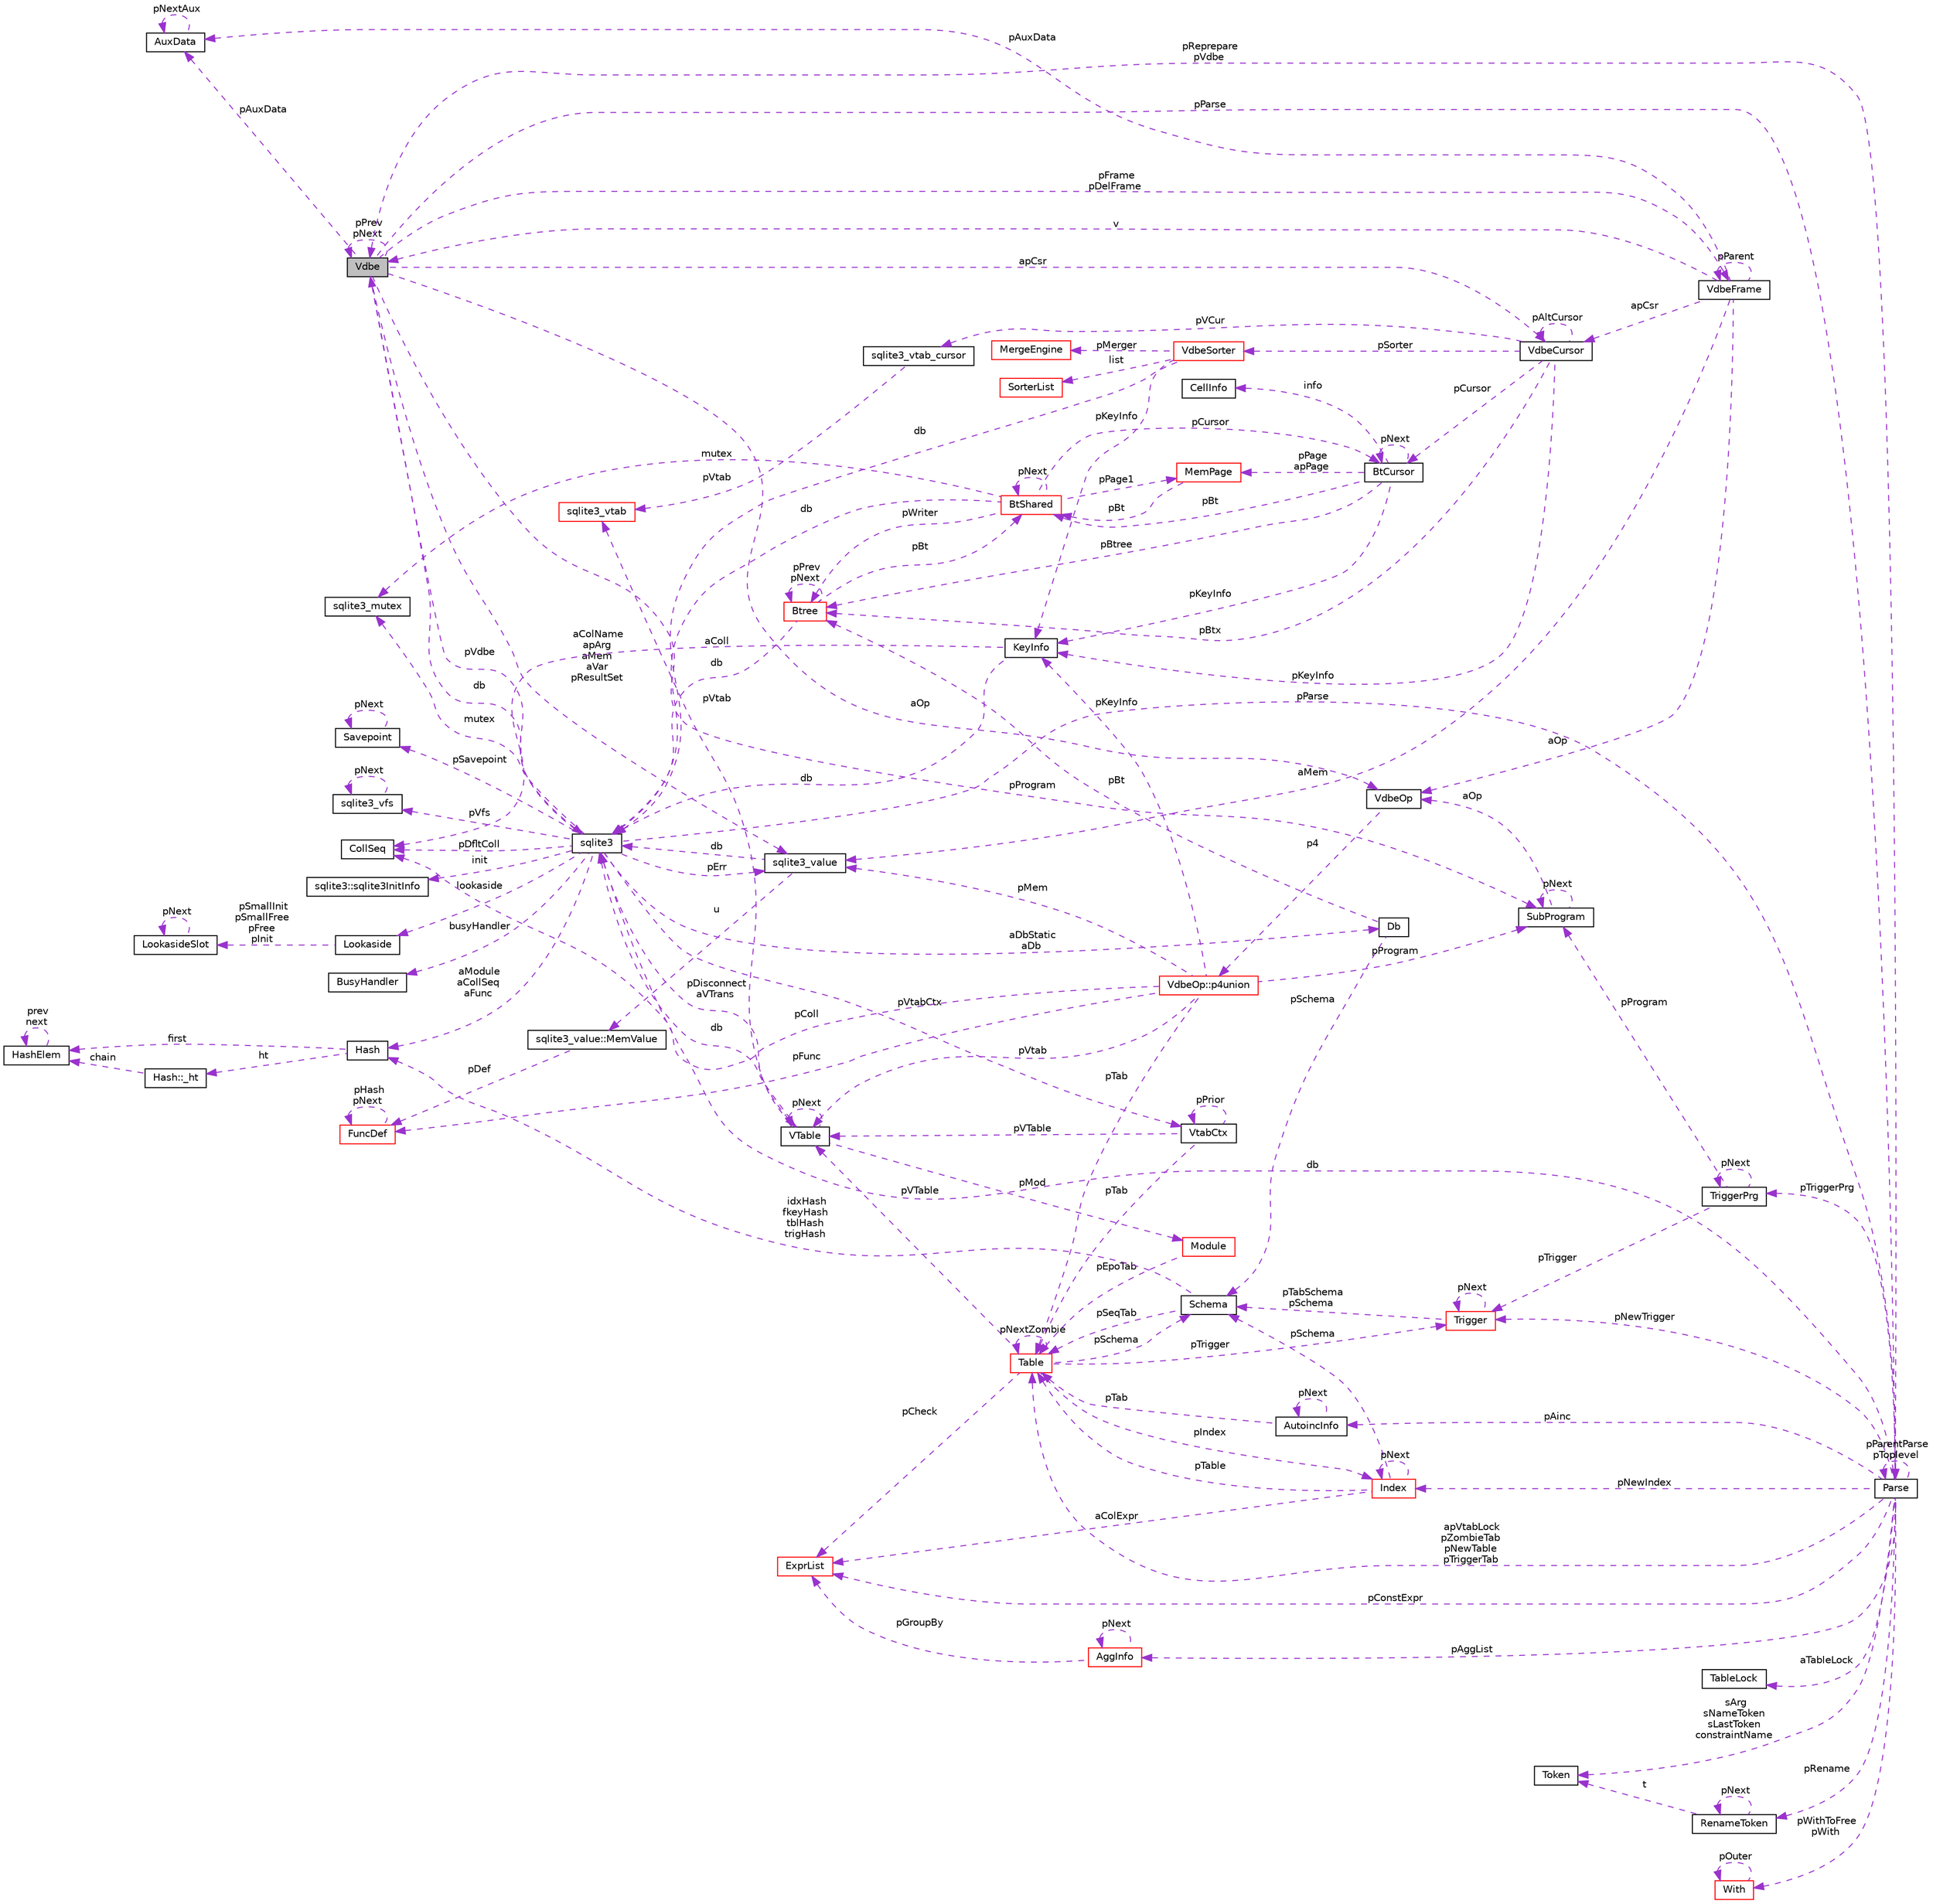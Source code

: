 digraph "Vdbe"
{
 // LATEX_PDF_SIZE
  edge [fontname="Helvetica",fontsize="10",labelfontname="Helvetica",labelfontsize="10"];
  node [fontname="Helvetica",fontsize="10",shape=record];
  rankdir="LR";
  Node1 [label="Vdbe",height=0.2,width=0.4,color="black", fillcolor="grey75", style="filled", fontcolor="black",tooltip=" "];
  Node1 -> Node1 [dir="back",color="darkorchid3",fontsize="10",style="dashed",label=" pPrev\npNext" ,fontname="Helvetica"];
  Node2 -> Node1 [dir="back",color="darkorchid3",fontsize="10",style="dashed",label=" db" ,fontname="Helvetica"];
  Node2 [label="sqlite3",height=0.2,width=0.4,color="black", fillcolor="white", style="filled",URL="$structsqlite3.html",tooltip=" "];
  Node1 -> Node2 [dir="back",color="darkorchid3",fontsize="10",style="dashed",label=" pVdbe" ,fontname="Helvetica"];
  Node3 -> Node2 [dir="back",color="darkorchid3",fontsize="10",style="dashed",label=" pSavepoint" ,fontname="Helvetica"];
  Node3 [label="Savepoint",height=0.2,width=0.4,color="black", fillcolor="white", style="filled",URL="$structSavepoint.html",tooltip=" "];
  Node3 -> Node3 [dir="back",color="darkorchid3",fontsize="10",style="dashed",label=" pNext" ,fontname="Helvetica"];
  Node4 -> Node2 [dir="back",color="darkorchid3",fontsize="10",style="dashed",label=" lookaside" ,fontname="Helvetica"];
  Node4 [label="Lookaside",height=0.2,width=0.4,color="black", fillcolor="white", style="filled",URL="$structLookaside.html",tooltip=" "];
  Node5 -> Node4 [dir="back",color="darkorchid3",fontsize="10",style="dashed",label=" pSmallInit\npSmallFree\npFree\npInit" ,fontname="Helvetica"];
  Node5 [label="LookasideSlot",height=0.2,width=0.4,color="black", fillcolor="white", style="filled",URL="$structLookasideSlot.html",tooltip=" "];
  Node5 -> Node5 [dir="back",color="darkorchid3",fontsize="10",style="dashed",label=" pNext" ,fontname="Helvetica"];
  Node6 -> Node2 [dir="back",color="darkorchid3",fontsize="10",style="dashed",label=" pErr" ,fontname="Helvetica"];
  Node6 [label="sqlite3_value",height=0.2,width=0.4,color="black", fillcolor="white", style="filled",URL="$structsqlite3__value.html",tooltip=" "];
  Node2 -> Node6 [dir="back",color="darkorchid3",fontsize="10",style="dashed",label=" db" ,fontname="Helvetica"];
  Node7 -> Node6 [dir="back",color="darkorchid3",fontsize="10",style="dashed",label=" u" ,fontname="Helvetica"];
  Node7 [label="sqlite3_value::MemValue",height=0.2,width=0.4,color="black", fillcolor="white", style="filled",URL="$unionsqlite3__value_1_1MemValue.html",tooltip=" "];
  Node8 -> Node7 [dir="back",color="darkorchid3",fontsize="10",style="dashed",label=" pDef" ,fontname="Helvetica"];
  Node8 [label="FuncDef",height=0.2,width=0.4,color="red", fillcolor="white", style="filled",URL="$structFuncDef.html",tooltip=" "];
  Node8 -> Node8 [dir="back",color="darkorchid3",fontsize="10",style="dashed",label=" pHash\npNext" ,fontname="Helvetica"];
  Node10 -> Node2 [dir="back",color="darkorchid3",fontsize="10",style="dashed",label=" mutex" ,fontname="Helvetica"];
  Node10 [label="sqlite3_mutex",height=0.2,width=0.4,color="black", fillcolor="white", style="filled",URL="$structsqlite3__mutex.html",tooltip=" "];
  Node11 -> Node2 [dir="back",color="darkorchid3",fontsize="10",style="dashed",label=" pVfs" ,fontname="Helvetica"];
  Node11 [label="sqlite3_vfs",height=0.2,width=0.4,color="black", fillcolor="white", style="filled",URL="$structsqlite3__vfs.html",tooltip=" "];
  Node11 -> Node11 [dir="back",color="darkorchid3",fontsize="10",style="dashed",label=" pNext" ,fontname="Helvetica"];
  Node12 -> Node2 [dir="back",color="darkorchid3",fontsize="10",style="dashed",label=" init" ,fontname="Helvetica"];
  Node12 [label="sqlite3::sqlite3InitInfo",height=0.2,width=0.4,color="black", fillcolor="white", style="filled",URL="$structsqlite3_1_1sqlite3InitInfo.html",tooltip=" "];
  Node13 -> Node2 [dir="back",color="darkorchid3",fontsize="10",style="dashed",label=" busyHandler" ,fontname="Helvetica"];
  Node13 [label="BusyHandler",height=0.2,width=0.4,color="black", fillcolor="white", style="filled",URL="$structBusyHandler.html",tooltip=" "];
  Node14 -> Node2 [dir="back",color="darkorchid3",fontsize="10",style="dashed",label=" pVtabCtx" ,fontname="Helvetica"];
  Node14 [label="VtabCtx",height=0.2,width=0.4,color="black", fillcolor="white", style="filled",URL="$structVtabCtx.html",tooltip=" "];
  Node14 -> Node14 [dir="back",color="darkorchid3",fontsize="10",style="dashed",label=" pPrior" ,fontname="Helvetica"];
  Node15 -> Node14 [dir="back",color="darkorchid3",fontsize="10",style="dashed",label=" pVTable" ,fontname="Helvetica"];
  Node15 [label="VTable",height=0.2,width=0.4,color="black", fillcolor="white", style="filled",URL="$structVTable.html",tooltip=" "];
  Node2 -> Node15 [dir="back",color="darkorchid3",fontsize="10",style="dashed",label=" db" ,fontname="Helvetica"];
  Node15 -> Node15 [dir="back",color="darkorchid3",fontsize="10",style="dashed",label=" pNext" ,fontname="Helvetica"];
  Node16 -> Node15 [dir="back",color="darkorchid3",fontsize="10",style="dashed",label=" pMod" ,fontname="Helvetica"];
  Node16 [label="Module",height=0.2,width=0.4,color="red", fillcolor="white", style="filled",URL="$structModule.html",tooltip=" "];
  Node18 -> Node16 [dir="back",color="darkorchid3",fontsize="10",style="dashed",label=" pEpoTab" ,fontname="Helvetica"];
  Node18 [label="Table",height=0.2,width=0.4,color="red", fillcolor="white", style="filled",URL="$structTable.html",tooltip=" "];
  Node19 -> Node18 [dir="back",color="darkorchid3",fontsize="10",style="dashed",label=" pSchema" ,fontname="Helvetica"];
  Node19 [label="Schema",height=0.2,width=0.4,color="black", fillcolor="white", style="filled",URL="$structSchema.html",tooltip=" "];
  Node18 -> Node19 [dir="back",color="darkorchid3",fontsize="10",style="dashed",label=" pSeqTab" ,fontname="Helvetica"];
  Node20 -> Node19 [dir="back",color="darkorchid3",fontsize="10",style="dashed",label=" idxHash\nfkeyHash\ntblHash\ntrigHash" ,fontname="Helvetica"];
  Node20 [label="Hash",height=0.2,width=0.4,color="black", fillcolor="white", style="filled",URL="$structHash.html",tooltip=" "];
  Node21 -> Node20 [dir="back",color="darkorchid3",fontsize="10",style="dashed",label=" ht" ,fontname="Helvetica"];
  Node21 [label="Hash::_ht",height=0.2,width=0.4,color="black", fillcolor="white", style="filled",URL="$structHash_1_1__ht.html",tooltip=" "];
  Node22 -> Node21 [dir="back",color="darkorchid3",fontsize="10",style="dashed",label=" chain" ,fontname="Helvetica"];
  Node22 [label="HashElem",height=0.2,width=0.4,color="black", fillcolor="white", style="filled",URL="$structHashElem.html",tooltip=" "];
  Node22 -> Node22 [dir="back",color="darkorchid3",fontsize="10",style="dashed",label=" prev\nnext" ,fontname="Helvetica"];
  Node22 -> Node20 [dir="back",color="darkorchid3",fontsize="10",style="dashed",label=" first" ,fontname="Helvetica"];
  Node15 -> Node18 [dir="back",color="darkorchid3",fontsize="10",style="dashed",label=" pVTable" ,fontname="Helvetica"];
  Node18 -> Node18 [dir="back",color="darkorchid3",fontsize="10",style="dashed",label=" pNextZombie" ,fontname="Helvetica"];
  Node41 -> Node18 [dir="back",color="darkorchid3",fontsize="10",style="dashed",label=" pTrigger" ,fontname="Helvetica"];
  Node41 [label="Trigger",height=0.2,width=0.4,color="red", fillcolor="white", style="filled",URL="$structTrigger.html",tooltip=" "];
  Node19 -> Node41 [dir="back",color="darkorchid3",fontsize="10",style="dashed",label=" pTabSchema\npSchema" ,fontname="Helvetica"];
  Node41 -> Node41 [dir="back",color="darkorchid3",fontsize="10",style="dashed",label=" pNext" ,fontname="Helvetica"];
  Node28 -> Node18 [dir="back",color="darkorchid3",fontsize="10",style="dashed",label=" pCheck" ,fontname="Helvetica"];
  Node28 [label="ExprList",height=0.2,width=0.4,color="red", fillcolor="white", style="filled",URL="$structExprList.html",tooltip=" "];
  Node37 -> Node18 [dir="back",color="darkorchid3",fontsize="10",style="dashed",label=" pIndex" ,fontname="Helvetica"];
  Node37 [label="Index",height=0.2,width=0.4,color="red", fillcolor="white", style="filled",URL="$structIndex.html",tooltip=" "];
  Node19 -> Node37 [dir="back",color="darkorchid3",fontsize="10",style="dashed",label=" pSchema" ,fontname="Helvetica"];
  Node18 -> Node37 [dir="back",color="darkorchid3",fontsize="10",style="dashed",label=" pTable" ,fontname="Helvetica"];
  Node28 -> Node37 [dir="back",color="darkorchid3",fontsize="10",style="dashed",label=" aColExpr" ,fontname="Helvetica"];
  Node37 -> Node37 [dir="back",color="darkorchid3",fontsize="10",style="dashed",label=" pNext" ,fontname="Helvetica"];
  Node44 -> Node15 [dir="back",color="darkorchid3",fontsize="10",style="dashed",label=" pVtab" ,fontname="Helvetica"];
  Node44 [label="sqlite3_vtab",height=0.2,width=0.4,color="red", fillcolor="white", style="filled",URL="$structsqlite3__vtab.html",tooltip=" "];
  Node18 -> Node14 [dir="back",color="darkorchid3",fontsize="10",style="dashed",label=" pTab" ,fontname="Helvetica"];
  Node45 -> Node2 [dir="back",color="darkorchid3",fontsize="10",style="dashed",label=" pDfltColl" ,fontname="Helvetica"];
  Node45 [label="CollSeq",height=0.2,width=0.4,color="black", fillcolor="white", style="filled",URL="$structCollSeq.html",tooltip=" "];
  Node15 -> Node2 [dir="back",color="darkorchid3",fontsize="10",style="dashed",label=" pDisconnect\naVTrans" ,fontname="Helvetica"];
  Node46 -> Node2 [dir="back",color="darkorchid3",fontsize="10",style="dashed",label=" aDbStatic\naDb" ,fontname="Helvetica"];
  Node46 [label="Db",height=0.2,width=0.4,color="black", fillcolor="white", style="filled",URL="$structDb.html",tooltip=" "];
  Node19 -> Node46 [dir="back",color="darkorchid3",fontsize="10",style="dashed",label=" pSchema" ,fontname="Helvetica"];
  Node47 -> Node46 [dir="back",color="darkorchid3",fontsize="10",style="dashed",label=" pBt" ,fontname="Helvetica"];
  Node47 [label="Btree",height=0.2,width=0.4,color="red", fillcolor="white", style="filled",URL="$structBtree.html",tooltip=" "];
  Node48 -> Node47 [dir="back",color="darkorchid3",fontsize="10",style="dashed",label=" pBt" ,fontname="Helvetica"];
  Node48 [label="BtShared",height=0.2,width=0.4,color="red", fillcolor="white", style="filled",URL="$structBtShared.html",tooltip=" "];
  Node49 -> Node48 [dir="back",color="darkorchid3",fontsize="10",style="dashed",label=" pCursor" ,fontname="Helvetica"];
  Node49 [label="BtCursor",height=0.2,width=0.4,color="black", fillcolor="white", style="filled",URL="$structBtCursor.html",tooltip=" "];
  Node49 -> Node49 [dir="back",color="darkorchid3",fontsize="10",style="dashed",label=" pNext" ,fontname="Helvetica"];
  Node50 -> Node49 [dir="back",color="darkorchid3",fontsize="10",style="dashed",label=" info" ,fontname="Helvetica"];
  Node50 [label="CellInfo",height=0.2,width=0.4,color="black", fillcolor="white", style="filled",URL="$structCellInfo.html",tooltip=" "];
  Node48 -> Node49 [dir="back",color="darkorchid3",fontsize="10",style="dashed",label=" pBt" ,fontname="Helvetica"];
  Node51 -> Node49 [dir="back",color="darkorchid3",fontsize="10",style="dashed",label=" pPage\napPage" ,fontname="Helvetica"];
  Node51 [label="MemPage",height=0.2,width=0.4,color="red", fillcolor="white", style="filled",URL="$structMemPage.html",tooltip=" "];
  Node48 -> Node51 [dir="back",color="darkorchid3",fontsize="10",style="dashed",label=" pBt" ,fontname="Helvetica"];
  Node63 -> Node49 [dir="back",color="darkorchid3",fontsize="10",style="dashed",label=" pKeyInfo" ,fontname="Helvetica"];
  Node63 [label="KeyInfo",height=0.2,width=0.4,color="black", fillcolor="white", style="filled",URL="$structKeyInfo.html",tooltip=" "];
  Node2 -> Node63 [dir="back",color="darkorchid3",fontsize="10",style="dashed",label=" db" ,fontname="Helvetica"];
  Node45 -> Node63 [dir="back",color="darkorchid3",fontsize="10",style="dashed",label=" aColl" ,fontname="Helvetica"];
  Node47 -> Node49 [dir="back",color="darkorchid3",fontsize="10",style="dashed",label=" pBtree" ,fontname="Helvetica"];
  Node48 -> Node48 [dir="back",color="darkorchid3",fontsize="10",style="dashed",label=" pNext" ,fontname="Helvetica"];
  Node2 -> Node48 [dir="back",color="darkorchid3",fontsize="10",style="dashed",label=" db" ,fontname="Helvetica"];
  Node10 -> Node48 [dir="back",color="darkorchid3",fontsize="10",style="dashed",label=" mutex" ,fontname="Helvetica"];
  Node51 -> Node48 [dir="back",color="darkorchid3",fontsize="10",style="dashed",label=" pPage1" ,fontname="Helvetica"];
  Node47 -> Node48 [dir="back",color="darkorchid3",fontsize="10",style="dashed",label=" pWriter" ,fontname="Helvetica"];
  Node2 -> Node47 [dir="back",color="darkorchid3",fontsize="10",style="dashed",label=" db" ,fontname="Helvetica"];
  Node47 -> Node47 [dir="back",color="darkorchid3",fontsize="10",style="dashed",label=" pPrev\npNext" ,fontname="Helvetica"];
  Node20 -> Node2 [dir="back",color="darkorchid3",fontsize="10",style="dashed",label=" aModule\naCollSeq\naFunc" ,fontname="Helvetica"];
  Node65 -> Node2 [dir="back",color="darkorchid3",fontsize="10",style="dashed",label=" pParse" ,fontname="Helvetica"];
  Node65 [label="Parse",height=0.2,width=0.4,color="black", fillcolor="white", style="filled",URL="$structParse.html",tooltip=" "];
  Node25 -> Node65 [dir="back",color="darkorchid3",fontsize="10",style="dashed",label=" pAggList" ,fontname="Helvetica"];
  Node25 [label="AggInfo",height=0.2,width=0.4,color="red", fillcolor="white", style="filled",URL="$structAggInfo.html",tooltip=" "];
  Node25 -> Node25 [dir="back",color="darkorchid3",fontsize="10",style="dashed",label=" pNext" ,fontname="Helvetica"];
  Node28 -> Node25 [dir="back",color="darkorchid3",fontsize="10",style="dashed",label=" pGroupBy" ,fontname="Helvetica"];
  Node1 -> Node65 [dir="back",color="darkorchid3",fontsize="10",style="dashed",label=" pReprepare\npVdbe" ,fontname="Helvetica"];
  Node2 -> Node65 [dir="back",color="darkorchid3",fontsize="10",style="dashed",label=" db" ,fontname="Helvetica"];
  Node66 -> Node65 [dir="back",color="darkorchid3",fontsize="10",style="dashed",label=" aTableLock" ,fontname="Helvetica"];
  Node66 [label="TableLock",height=0.2,width=0.4,color="black", fillcolor="white", style="filled",URL="$structTableLock.html",tooltip=" "];
  Node67 -> Node65 [dir="back",color="darkorchid3",fontsize="10",style="dashed",label=" sArg\nsNameToken\nsLastToken\nconstraintName" ,fontname="Helvetica"];
  Node67 [label="Token",height=0.2,width=0.4,color="black", fillcolor="white", style="filled",URL="$structToken.html",tooltip=" "];
  Node31 -> Node65 [dir="back",color="darkorchid3",fontsize="10",style="dashed",label=" pWithToFree\npWith" ,fontname="Helvetica"];
  Node31 [label="With",height=0.2,width=0.4,color="red", fillcolor="white", style="filled",URL="$structWith.html",tooltip=" "];
  Node31 -> Node31 [dir="back",color="darkorchid3",fontsize="10",style="dashed",label=" pOuter" ,fontname="Helvetica"];
  Node18 -> Node65 [dir="back",color="darkorchid3",fontsize="10",style="dashed",label=" apVtabLock\npZombieTab\npNewTable\npTriggerTab" ,fontname="Helvetica"];
  Node41 -> Node65 [dir="back",color="darkorchid3",fontsize="10",style="dashed",label=" pNewTrigger" ,fontname="Helvetica"];
  Node68 -> Node65 [dir="back",color="darkorchid3",fontsize="10",style="dashed",label=" pTriggerPrg" ,fontname="Helvetica"];
  Node68 [label="TriggerPrg",height=0.2,width=0.4,color="black", fillcolor="white", style="filled",URL="$structTriggerPrg.html",tooltip=" "];
  Node69 -> Node68 [dir="back",color="darkorchid3",fontsize="10",style="dashed",label=" pProgram" ,fontname="Helvetica"];
  Node69 [label="SubProgram",height=0.2,width=0.4,color="black", fillcolor="white", style="filled",URL="$structSubProgram.html",tooltip=" "];
  Node69 -> Node69 [dir="back",color="darkorchid3",fontsize="10",style="dashed",label=" pNext" ,fontname="Helvetica"];
  Node70 -> Node69 [dir="back",color="darkorchid3",fontsize="10",style="dashed",label=" aOp" ,fontname="Helvetica"];
  Node70 [label="VdbeOp",height=0.2,width=0.4,color="black", fillcolor="white", style="filled",URL="$structVdbeOp.html",tooltip=" "];
  Node71 -> Node70 [dir="back",color="darkorchid3",fontsize="10",style="dashed",label=" p4" ,fontname="Helvetica"];
  Node71 [label="VdbeOp::p4union",height=0.2,width=0.4,color="red", fillcolor="white", style="filled",URL="$unionVdbeOp_1_1p4union.html",tooltip=" "];
  Node6 -> Node71 [dir="back",color="darkorchid3",fontsize="10",style="dashed",label=" pMem" ,fontname="Helvetica"];
  Node45 -> Node71 [dir="back",color="darkorchid3",fontsize="10",style="dashed",label=" pColl" ,fontname="Helvetica"];
  Node15 -> Node71 [dir="back",color="darkorchid3",fontsize="10",style="dashed",label=" pVtab" ,fontname="Helvetica"];
  Node18 -> Node71 [dir="back",color="darkorchid3",fontsize="10",style="dashed",label=" pTab" ,fontname="Helvetica"];
  Node69 -> Node71 [dir="back",color="darkorchid3",fontsize="10",style="dashed",label=" pProgram" ,fontname="Helvetica"];
  Node63 -> Node71 [dir="back",color="darkorchid3",fontsize="10",style="dashed",label=" pKeyInfo" ,fontname="Helvetica"];
  Node8 -> Node71 [dir="back",color="darkorchid3",fontsize="10",style="dashed",label=" pFunc" ,fontname="Helvetica"];
  Node41 -> Node68 [dir="back",color="darkorchid3",fontsize="10",style="dashed",label=" pTrigger" ,fontname="Helvetica"];
  Node68 -> Node68 [dir="back",color="darkorchid3",fontsize="10",style="dashed",label=" pNext" ,fontname="Helvetica"];
  Node73 -> Node65 [dir="back",color="darkorchid3",fontsize="10",style="dashed",label=" pRename" ,fontname="Helvetica"];
  Node73 [label="RenameToken",height=0.2,width=0.4,color="black", fillcolor="white", style="filled",URL="$structRenameToken.html",tooltip=" "];
  Node67 -> Node73 [dir="back",color="darkorchid3",fontsize="10",style="dashed",label=" t" ,fontname="Helvetica"];
  Node73 -> Node73 [dir="back",color="darkorchid3",fontsize="10",style="dashed",label=" pNext" ,fontname="Helvetica"];
  Node37 -> Node65 [dir="back",color="darkorchid3",fontsize="10",style="dashed",label=" pNewIndex" ,fontname="Helvetica"];
  Node74 -> Node65 [dir="back",color="darkorchid3",fontsize="10",style="dashed",label=" pAinc" ,fontname="Helvetica"];
  Node74 [label="AutoincInfo",height=0.2,width=0.4,color="black", fillcolor="white", style="filled",URL="$structAutoincInfo.html",tooltip=" "];
  Node18 -> Node74 [dir="back",color="darkorchid3",fontsize="10",style="dashed",label=" pTab" ,fontname="Helvetica"];
  Node74 -> Node74 [dir="back",color="darkorchid3",fontsize="10",style="dashed",label=" pNext" ,fontname="Helvetica"];
  Node28 -> Node65 [dir="back",color="darkorchid3",fontsize="10",style="dashed",label=" pConstExpr" ,fontname="Helvetica"];
  Node65 -> Node65 [dir="back",color="darkorchid3",fontsize="10",style="dashed",label=" pParentParse\npToplevel" ,fontname="Helvetica"];
  Node6 -> Node1 [dir="back",color="darkorchid3",fontsize="10",style="dashed",label=" aColName\napArg\naMem\naVar\npResultSet" ,fontname="Helvetica"];
  Node75 -> Node1 [dir="back",color="darkorchid3",fontsize="10",style="dashed",label=" pFrame\npDelFrame" ,fontname="Helvetica"];
  Node75 [label="VdbeFrame",height=0.2,width=0.4,color="black", fillcolor="white", style="filled",URL="$structVdbeFrame.html",tooltip=" "];
  Node1 -> Node75 [dir="back",color="darkorchid3",fontsize="10",style="dashed",label=" v" ,fontname="Helvetica"];
  Node6 -> Node75 [dir="back",color="darkorchid3",fontsize="10",style="dashed",label=" aMem" ,fontname="Helvetica"];
  Node75 -> Node75 [dir="back",color="darkorchid3",fontsize="10",style="dashed",label=" pParent" ,fontname="Helvetica"];
  Node76 -> Node75 [dir="back",color="darkorchid3",fontsize="10",style="dashed",label=" pAuxData" ,fontname="Helvetica"];
  Node76 [label="AuxData",height=0.2,width=0.4,color="black", fillcolor="white", style="filled",URL="$structAuxData.html",tooltip=" "];
  Node76 -> Node76 [dir="back",color="darkorchid3",fontsize="10",style="dashed",label=" pNextAux" ,fontname="Helvetica"];
  Node77 -> Node75 [dir="back",color="darkorchid3",fontsize="10",style="dashed",label=" apCsr" ,fontname="Helvetica"];
  Node77 [label="VdbeCursor",height=0.2,width=0.4,color="black", fillcolor="white", style="filled",URL="$structVdbeCursor.html",tooltip=" "];
  Node49 -> Node77 [dir="back",color="darkorchid3",fontsize="10",style="dashed",label=" pCursor" ,fontname="Helvetica"];
  Node78 -> Node77 [dir="back",color="darkorchid3",fontsize="10",style="dashed",label=" pVCur" ,fontname="Helvetica"];
  Node78 [label="sqlite3_vtab_cursor",height=0.2,width=0.4,color="black", fillcolor="white", style="filled",URL="$structsqlite3__vtab__cursor.html",tooltip=" "];
  Node44 -> Node78 [dir="back",color="darkorchid3",fontsize="10",style="dashed",label=" pVtab" ,fontname="Helvetica"];
  Node77 -> Node77 [dir="back",color="darkorchid3",fontsize="10",style="dashed",label=" pAltCursor" ,fontname="Helvetica"];
  Node63 -> Node77 [dir="back",color="darkorchid3",fontsize="10",style="dashed",label=" pKeyInfo" ,fontname="Helvetica"];
  Node79 -> Node77 [dir="back",color="darkorchid3",fontsize="10",style="dashed",label=" pSorter" ,fontname="Helvetica"];
  Node79 [label="VdbeSorter",height=0.2,width=0.4,color="red", fillcolor="white", style="filled",URL="$structVdbeSorter.html",tooltip=" "];
  Node80 -> Node79 [dir="back",color="darkorchid3",fontsize="10",style="dashed",label=" list" ,fontname="Helvetica"];
  Node80 [label="SorterList",height=0.2,width=0.4,color="red", fillcolor="white", style="filled",URL="$structSorterList.html",tooltip=" "];
  Node2 -> Node79 [dir="back",color="darkorchid3",fontsize="10",style="dashed",label=" db" ,fontname="Helvetica"];
  Node82 -> Node79 [dir="back",color="darkorchid3",fontsize="10",style="dashed",label=" pMerger" ,fontname="Helvetica"];
  Node82 [label="MergeEngine",height=0.2,width=0.4,color="red", fillcolor="white", style="filled",URL="$structMergeEngine.html",tooltip=" "];
  Node63 -> Node79 [dir="back",color="darkorchid3",fontsize="10",style="dashed",label=" pKeyInfo" ,fontname="Helvetica"];
  Node47 -> Node77 [dir="back",color="darkorchid3",fontsize="10",style="dashed",label=" pBtx" ,fontname="Helvetica"];
  Node70 -> Node75 [dir="back",color="darkorchid3",fontsize="10",style="dashed",label=" aOp" ,fontname="Helvetica"];
  Node76 -> Node1 [dir="back",color="darkorchid3",fontsize="10",style="dashed",label=" pAuxData" ,fontname="Helvetica"];
  Node69 -> Node1 [dir="back",color="darkorchid3",fontsize="10",style="dashed",label=" pProgram" ,fontname="Helvetica"];
  Node77 -> Node1 [dir="back",color="darkorchid3",fontsize="10",style="dashed",label=" apCsr" ,fontname="Helvetica"];
  Node65 -> Node1 [dir="back",color="darkorchid3",fontsize="10",style="dashed",label=" pParse" ,fontname="Helvetica"];
  Node70 -> Node1 [dir="back",color="darkorchid3",fontsize="10",style="dashed",label=" aOp" ,fontname="Helvetica"];
}
